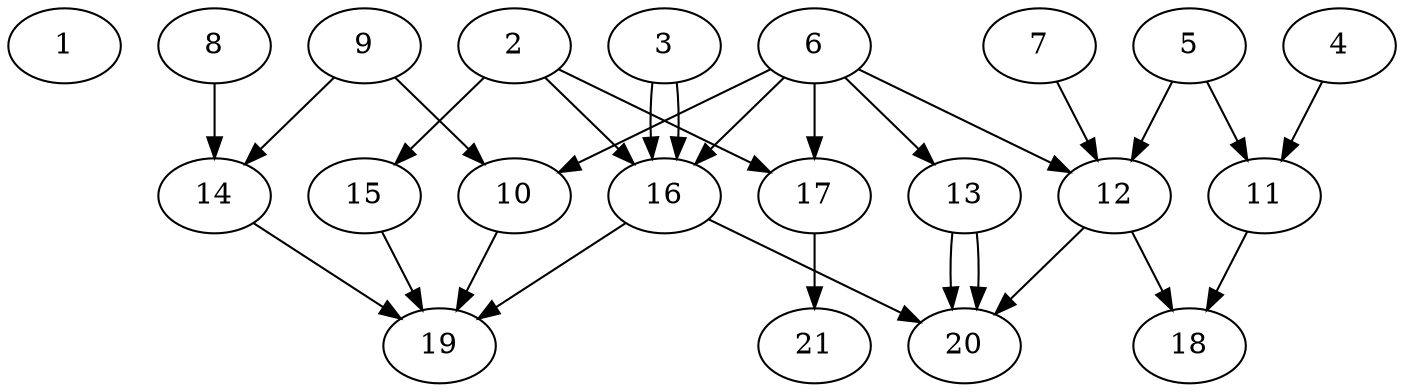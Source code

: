 // DAG (tier=2-normal, mode=data, n=21, ccr=0.416, fat=0.664, density=0.431, regular=0.505, jump=0.130, mindata=2097152, maxdata=16777216)
// DAG automatically generated by daggen at Sun Aug 24 16:33:34 2025
// /home/ermia/Project/Environments/daggen/bin/daggen --dot --ccr 0.416 --fat 0.664 --regular 0.505 --density 0.431 --jump 0.130 --mindata 2097152 --maxdata 16777216 -n 21 
digraph G {
  1 [size="72249337197206144", alpha="0.18", expect_size="36124668598603072"]
  2 [size="79551384256512000000", alpha="0.03", expect_size="39775692128256000000"]
  2 -> 15 [size ="147975045120000"]
  2 -> 16 [size ="147975045120000"]
  2 -> 17 [size ="147975045120000"]
  3 [size="95707886818701606912", alpha="0.09", expect_size="47853943409350803456"]
  3 -> 16 [size ="167387030618112"]
  3 -> 16 [size ="167387030618112"]
  4 [size="1458977892312991924224", alpha="0.17", expect_size="729488946156495962112"]
  4 -> 11 [size ="1029095773175808"]
  5 [size="261892422282046865408", alpha="0.08", expect_size="130946211141023432704"]
  5 -> 11 [size ="327470318354432"]
  5 -> 12 [size ="327470318354432"]
  6 [size="937858361523800375296", alpha="0.11", expect_size="468929180761900187648"]
  6 -> 10 [size ="766504702312448"]
  6 -> 12 [size ="766504702312448"]
  6 -> 13 [size ="766504702312448"]
  6 -> 16 [size ="766504702312448"]
  6 -> 17 [size ="766504702312448"]
  7 [size="217285356683766656", alpha="0.10", expect_size="108642678341883328"]
  7 -> 12 [size ="171003661516800"]
  8 [size="130256574637629824", alpha="0.04", expect_size="65128287318814912"]
  8 -> 14 [size ="239206190284800"]
  9 [size="1021152210442933764096", alpha="0.14", expect_size="510576105221466882048"]
  9 -> 10 [size ="811241777922048"]
  9 -> 14 [size ="811241777922048"]
  10 [size="702682624050207916032", alpha="0.13", expect_size="351341312025103958016"]
  10 -> 19 [size ="632309145403392"]
  11 [size="168794046292612349952", alpha="0.17", expect_size="84397023146306174976"]
  11 -> 18 [size ="244340093878272"]
  12 [size="2479125656613957926912", alpha="0.01", expect_size="1239562828306978963456"]
  12 -> 18 [size ="1465398289498112"]
  12 -> 20 [size ="1465398289498112"]
  13 [size="12917696770274194", alpha="0.15", expect_size="6458848385137097"]
  13 -> 20 [size ="219730560417792"]
  13 -> 20 [size ="219730560417792"]
  14 [size="2910925007511522304", alpha="0.19", expect_size="1455462503755761152"]
  14 -> 19 [size ="1541533689970688"]
  15 [size="3986883073953234944000", alpha="0.03", expect_size="1993441536976617472000"]
  15 -> 19 [size ="2011464256716800"]
  16 [size="3145913758440016896", alpha="0.04", expect_size="1572956879220008448"]
  16 -> 19 [size ="1112482563227648"]
  16 -> 20 [size ="1112482563227648"]
  17 [size="2901747941850098958336", alpha="0.06", expect_size="1450873970925049479168"]
  17 -> 21 [size ="1627532902268928"]
  18 [size="1333906112512000000000", alpha="0.17", expect_size="666953056256000000000"]
  19 [size="1309497031470688", alpha="0.19", expect_size="654748515735344"]
  20 [size="70076899946586912", alpha="0.05", expect_size="35038449973293456"]
  21 [size="636256078488135552", alpha="0.03", expect_size="318128039244067776"]
}